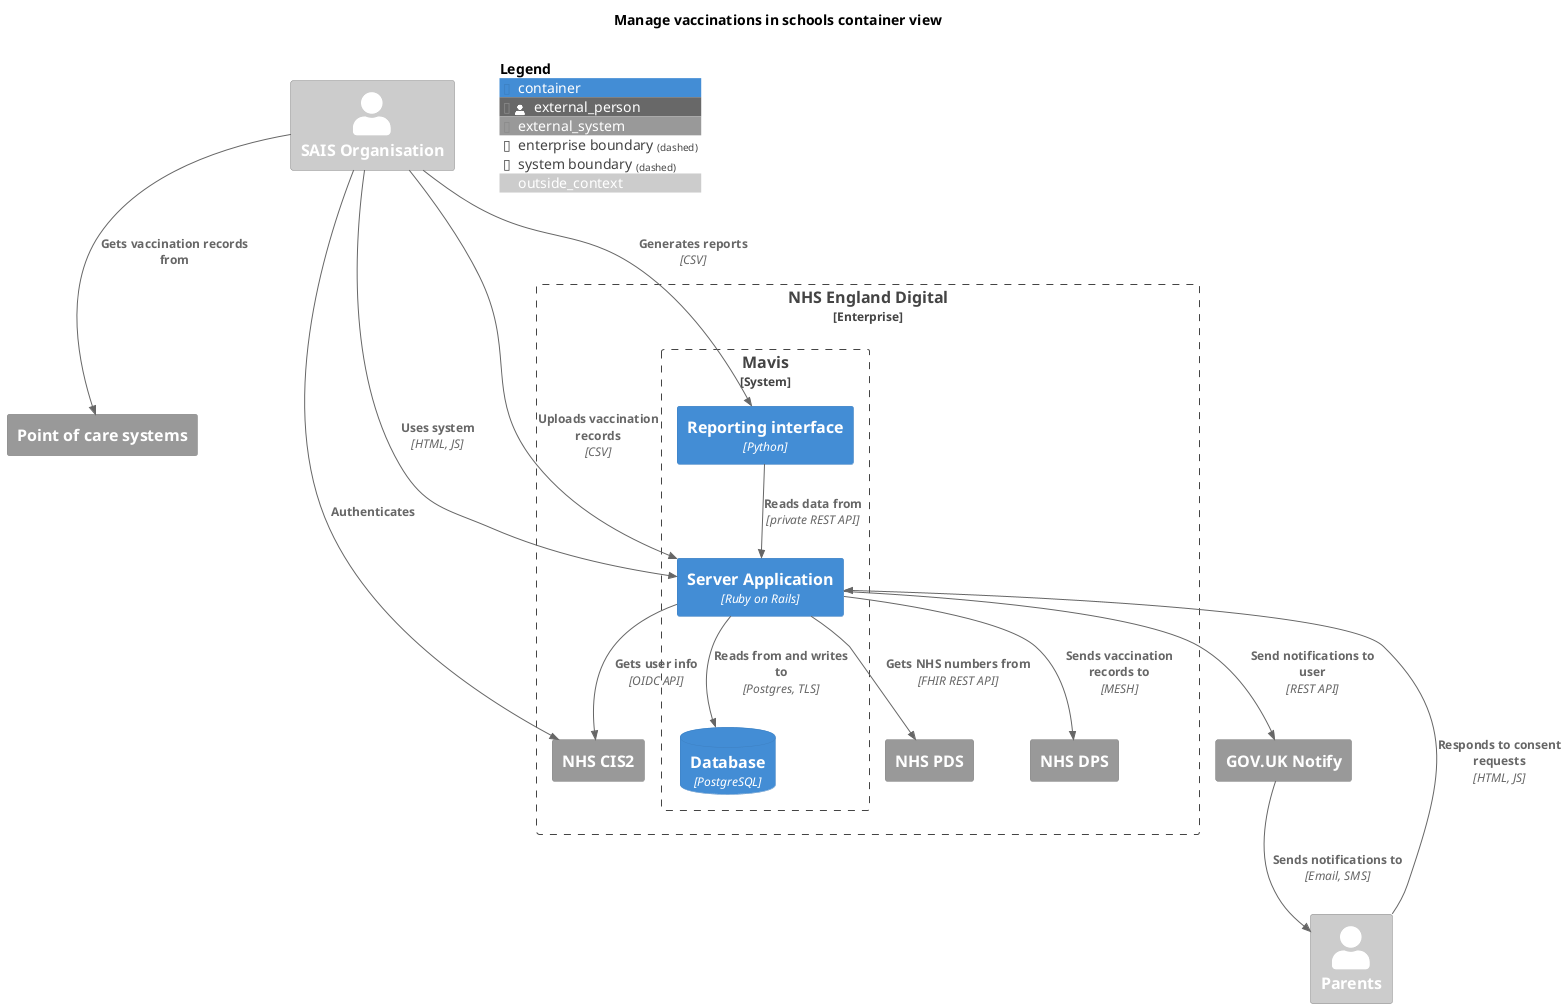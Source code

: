 @startuml

!include <C4/C4_Container.puml>

LAYOUT_TOP_DOWN()

title "Manage vaccinations in schools container view"

AddElementTag("outside_context", $bgColor="#CCC", $fontColor="#FFF")

Person_Ext(sais, "SAIS Organisation", $tags="outside_context")
Person_Ext(parents, "Parents", $tags="outside_context")

System_Ext(poc, "Point of care systems")

Enterprise_Boundary(nhs, "NHS England Digital") {
  System_Boundary(manage, "Mavis") {
    Container(mavis, "Server Application", "Ruby on Rails")
    Container(mavis_reporting, "Reporting interface", "Python")
    ContainerDb(mavis_db, "Database", "PostgreSQL")
  }

  System_Ext(cis, "NHS CIS2")
  System_Ext(pds, "NHS PDS")
  System_Ext(dps, "NHS DPS")
}

System_Ext(notify, "GOV.UK Notify")

AddRelTag("optional", $textColor="black", $lineColor="black", $lineStyle="dashed")

Rel(sais, cis, "Authenticates")
Rel(mavis, cis, "Gets user info", "OIDC API")
Rel(sais, mavis, "Uses system", "HTML, JS")
Rel(sais, poc, "Gets vaccination records from")
Rel(sais, mavis, "Uploads vaccination records", "CSV")
Rel(sais, mavis_reporting, "Generates reports", "CSV")
Rel(parents, mavis, "Responds to consent requests", "HTML, JS")
Rel(mavis, notify, "Send notifications to user", "REST API")
Rel(notify, parents, "Sends notifications to", "Email, SMS")
Rel(mavis, pds, "Gets NHS numbers from", "FHIR REST API")
Rel(mavis, dps, "Sends vaccination records to", "MESH")
Rel(mavis, mavis_db, "Reads from and writes to", "Postgres, TLS")
Rel(mavis_reporting, mavis, "Reads data from", "private REST API")

SHOW_FLOATING_LEGEND()

@enduml
